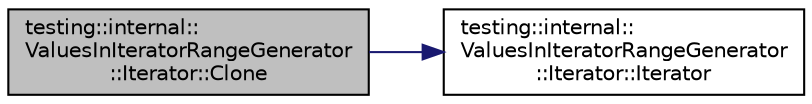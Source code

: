 digraph "testing::internal::ValuesInIteratorRangeGenerator::Iterator::Clone"
{
 // LATEX_PDF_SIZE
  bgcolor="transparent";
  edge [fontname="Helvetica",fontsize="10",labelfontname="Helvetica",labelfontsize="10"];
  node [fontname="Helvetica",fontsize="10",shape=record];
  rankdir="LR";
  Node1 [label="testing::internal::\lValuesInIteratorRangeGenerator\l::Iterator::Clone",height=0.2,width=0.4,color="black", fillcolor="grey75", style="filled", fontcolor="black",tooltip=" "];
  Node1 -> Node2 [color="midnightblue",fontsize="10",style="solid",fontname="Helvetica"];
  Node2 [label="testing::internal::\lValuesInIteratorRangeGenerator\l::Iterator::Iterator",height=0.2,width=0.4,color="black",URL="$classtesting_1_1internal_1_1ValuesInIteratorRangeGenerator_1_1Iterator.html#aebd635efe7082e6fc45bb8ae0dbefd2e",tooltip=" "];
}
